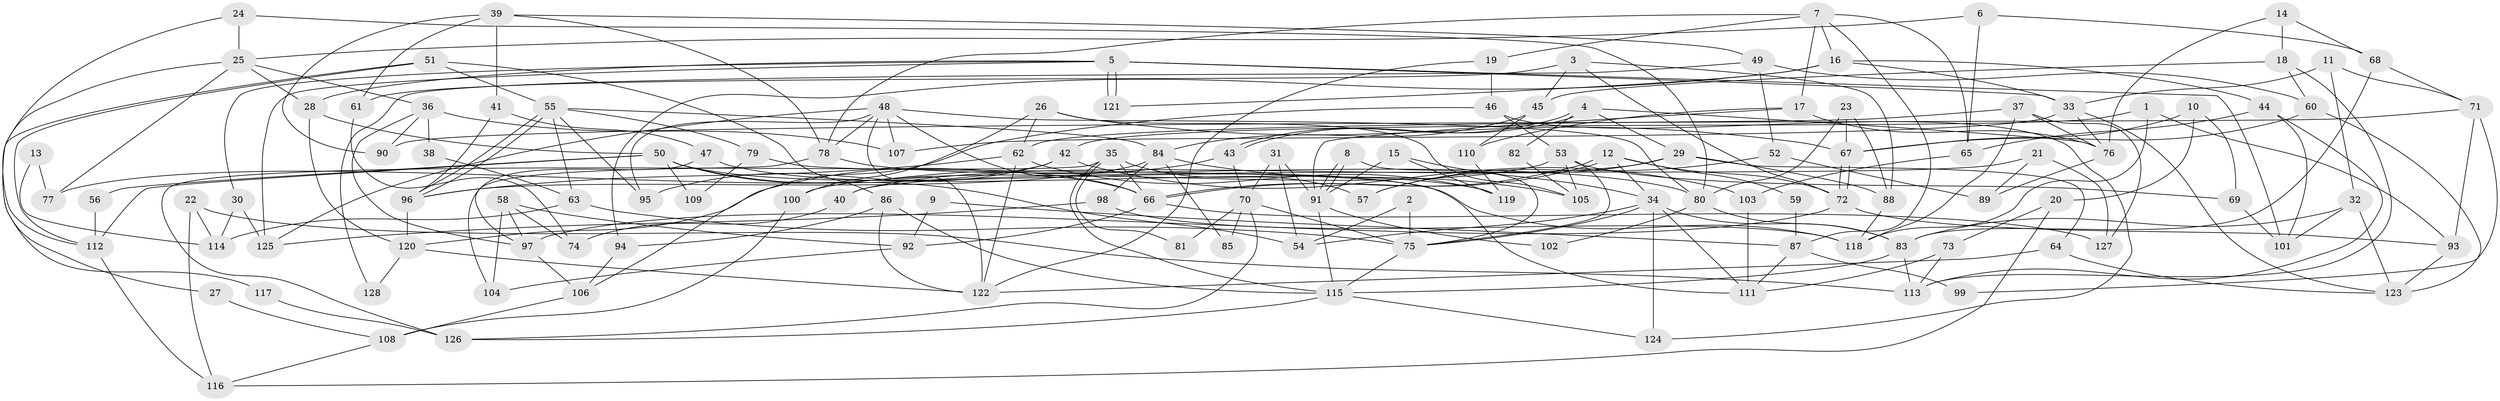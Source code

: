// Generated by graph-tools (version 1.1) at 2025/26/03/09/25 03:26:15]
// undirected, 128 vertices, 256 edges
graph export_dot {
graph [start="1"]
  node [color=gray90,style=filled];
  1;
  2;
  3;
  4;
  5;
  6;
  7;
  8;
  9;
  10;
  11;
  12;
  13;
  14;
  15;
  16;
  17;
  18;
  19;
  20;
  21;
  22;
  23;
  24;
  25;
  26;
  27;
  28;
  29;
  30;
  31;
  32;
  33;
  34;
  35;
  36;
  37;
  38;
  39;
  40;
  41;
  42;
  43;
  44;
  45;
  46;
  47;
  48;
  49;
  50;
  51;
  52;
  53;
  54;
  55;
  56;
  57;
  58;
  59;
  60;
  61;
  62;
  63;
  64;
  65;
  66;
  67;
  68;
  69;
  70;
  71;
  72;
  73;
  74;
  75;
  76;
  77;
  78;
  79;
  80;
  81;
  82;
  83;
  84;
  85;
  86;
  87;
  88;
  89;
  90;
  91;
  92;
  93;
  94;
  95;
  96;
  97;
  98;
  99;
  100;
  101;
  102;
  103;
  104;
  105;
  106;
  107;
  108;
  109;
  110;
  111;
  112;
  113;
  114;
  115;
  116;
  117;
  118;
  119;
  120;
  121;
  122;
  123;
  124;
  125;
  126;
  127;
  128;
  1 -- 93;
  1 -- 118;
  1 -- 42;
  2 -- 54;
  2 -- 75;
  3 -- 88;
  3 -- 72;
  3 -- 45;
  3 -- 61;
  4 -- 43;
  4 -- 43;
  4 -- 76;
  4 -- 29;
  4 -- 82;
  5 -- 121;
  5 -- 121;
  5 -- 33;
  5 -- 28;
  5 -- 30;
  5 -- 101;
  5 -- 125;
  6 -- 25;
  6 -- 65;
  6 -- 68;
  7 -- 16;
  7 -- 78;
  7 -- 17;
  7 -- 19;
  7 -- 65;
  7 -- 87;
  8 -- 75;
  8 -- 91;
  8 -- 91;
  9 -- 92;
  9 -- 87;
  10 -- 20;
  10 -- 67;
  10 -- 69;
  11 -- 71;
  11 -- 32;
  11 -- 33;
  12 -- 34;
  12 -- 66;
  12 -- 66;
  12 -- 59;
  12 -- 72;
  13 -- 77;
  13 -- 114;
  14 -- 76;
  14 -- 18;
  14 -- 68;
  15 -- 91;
  15 -- 34;
  15 -- 119;
  16 -- 33;
  16 -- 44;
  16 -- 94;
  16 -- 121;
  17 -- 76;
  17 -- 91;
  17 -- 110;
  18 -- 45;
  18 -- 113;
  18 -- 60;
  19 -- 122;
  19 -- 46;
  20 -- 116;
  20 -- 73;
  21 -- 127;
  21 -- 40;
  21 -- 89;
  22 -- 114;
  22 -- 116;
  22 -- 113;
  23 -- 80;
  23 -- 67;
  23 -- 88;
  24 -- 80;
  24 -- 25;
  24 -- 27;
  25 -- 28;
  25 -- 36;
  25 -- 77;
  25 -- 117;
  26 -- 105;
  26 -- 67;
  26 -- 62;
  26 -- 100;
  27 -- 108;
  28 -- 120;
  28 -- 50;
  29 -- 88;
  29 -- 40;
  29 -- 57;
  29 -- 64;
  30 -- 125;
  30 -- 114;
  31 -- 70;
  31 -- 91;
  31 -- 54;
  32 -- 101;
  32 -- 83;
  32 -- 123;
  33 -- 123;
  33 -- 76;
  33 -- 107;
  34 -- 83;
  34 -- 54;
  34 -- 75;
  34 -- 111;
  34 -- 124;
  35 -- 66;
  35 -- 115;
  35 -- 57;
  35 -- 81;
  35 -- 126;
  36 -- 90;
  36 -- 107;
  36 -- 38;
  36 -- 97;
  37 -- 62;
  37 -- 76;
  37 -- 118;
  37 -- 127;
  38 -- 63;
  39 -- 78;
  39 -- 41;
  39 -- 49;
  39 -- 61;
  39 -- 90;
  40 -- 74;
  41 -- 96;
  41 -- 47;
  42 -- 95;
  42 -- 77;
  42 -- 103;
  43 -- 70;
  43 -- 120;
  44 -- 113;
  44 -- 101;
  44 -- 65;
  45 -- 110;
  45 -- 84;
  46 -- 124;
  46 -- 53;
  46 -- 106;
  47 -- 119;
  47 -- 97;
  48 -- 122;
  48 -- 66;
  48 -- 78;
  48 -- 80;
  48 -- 95;
  48 -- 107;
  48 -- 125;
  49 -- 60;
  49 -- 52;
  49 -- 128;
  50 -- 118;
  50 -- 54;
  50 -- 56;
  50 -- 66;
  50 -- 109;
  50 -- 112;
  51 -- 112;
  51 -- 112;
  51 -- 55;
  51 -- 86;
  52 -- 57;
  52 -- 89;
  53 -- 75;
  53 -- 69;
  53 -- 100;
  53 -- 105;
  55 -- 96;
  55 -- 96;
  55 -- 84;
  55 -- 63;
  55 -- 79;
  55 -- 95;
  56 -- 112;
  58 -- 97;
  58 -- 104;
  58 -- 74;
  58 -- 92;
  59 -- 87;
  60 -- 123;
  60 -- 67;
  61 -- 74;
  62 -- 96;
  62 -- 119;
  62 -- 122;
  63 -- 75;
  63 -- 114;
  64 -- 122;
  64 -- 123;
  65 -- 103;
  66 -- 92;
  66 -- 127;
  67 -- 72;
  67 -- 72;
  68 -- 71;
  68 -- 83;
  69 -- 101;
  70 -- 75;
  70 -- 126;
  70 -- 81;
  70 -- 85;
  71 -- 93;
  71 -- 90;
  71 -- 99;
  72 -- 93;
  72 -- 97;
  73 -- 111;
  73 -- 113;
  75 -- 115;
  76 -- 89;
  78 -- 80;
  78 -- 104;
  79 -- 111;
  79 -- 109;
  80 -- 83;
  80 -- 102;
  82 -- 105;
  83 -- 115;
  83 -- 113;
  84 -- 96;
  84 -- 85;
  84 -- 98;
  84 -- 105;
  86 -- 94;
  86 -- 115;
  86 -- 122;
  87 -- 111;
  87 -- 99;
  88 -- 118;
  91 -- 102;
  91 -- 115;
  92 -- 104;
  93 -- 123;
  94 -- 106;
  96 -- 120;
  97 -- 106;
  98 -- 125;
  98 -- 118;
  100 -- 108;
  103 -- 111;
  106 -- 108;
  108 -- 116;
  110 -- 119;
  112 -- 116;
  115 -- 124;
  115 -- 126;
  117 -- 126;
  120 -- 122;
  120 -- 128;
}
